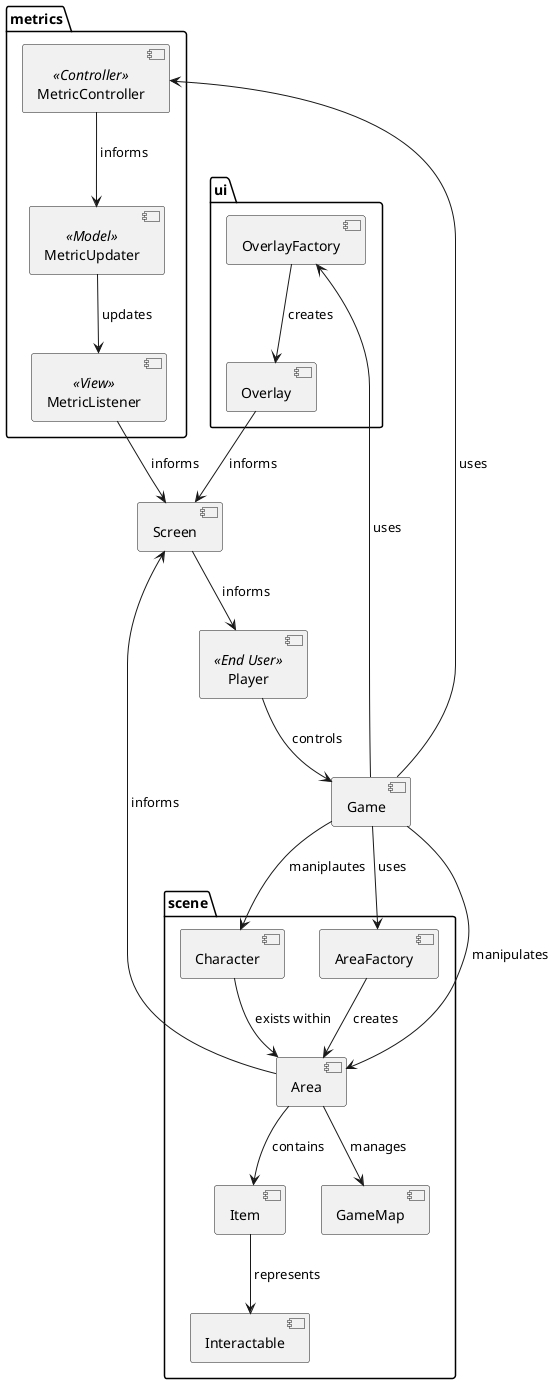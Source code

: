 @startuml

package metrics {
    component MetricController <<Controller>>
    component MetricUpdater <<Model>>
    component MetricListener <<View>>

    MetricUpdater --> MetricListener : " updates"
    MetricController --> MetricUpdater : " informs"
}

package ui {
    component OverlayFactory
    component Overlay

    OverlayFactory --> Overlay : " creates"
}

package scene {
    component AreaFactory
    component Area
    component Item
    component Character
    component GameMap
    component Interactable

    AreaFactory --> Area : " creates"
    Area --> Item : " contains"
    Area --> GameMap: " manages"
    Item --> Interactable : " represents"
}

component Game

Game --> MetricController : " uses"
Game --> OverlayFactory : " uses"
Game --> AreaFactory: " uses"
Game --> Character: " maniplautes"
Game --> Area: " manipulates"

component Player <<End User>>

Player --> Game : " controls"

component Screen

Overlay --> Screen : " informs"
MetricListener --> Screen : " informs"
Area --> Screen : " informs"
Character --> Area : " exists within"

Screen --> Player : " informs"

@enduml

